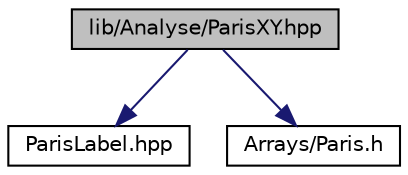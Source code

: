 digraph "lib/Analyse/ParisXY.hpp"
{
 // LATEX_PDF_SIZE
  edge [fontname="Helvetica",fontsize="10",labelfontname="Helvetica",labelfontsize="10"];
  node [fontname="Helvetica",fontsize="10",shape=record];
  Node1 [label="lib/Analyse/ParisXY.hpp",height=0.2,width=0.4,color="black", fillcolor="grey75", style="filled", fontcolor="black",tooltip=" "];
  Node1 -> Node2 [color="midnightblue",fontsize="10",style="solid",fontname="Helvetica"];
  Node2 [label="ParisLabel.hpp",height=0.2,width=0.4,color="black", fillcolor="white", style="filled",URL="$_paris_label_8hpp.html",tooltip=" "];
  Node1 -> Node3 [color="midnightblue",fontsize="10",style="solid",fontname="Helvetica"];
  Node3 [label="Arrays/Paris.h",height=0.2,width=0.4,color="black", fillcolor="white", style="filled",URL="$_paris_8h.html",tooltip=" "];
}
